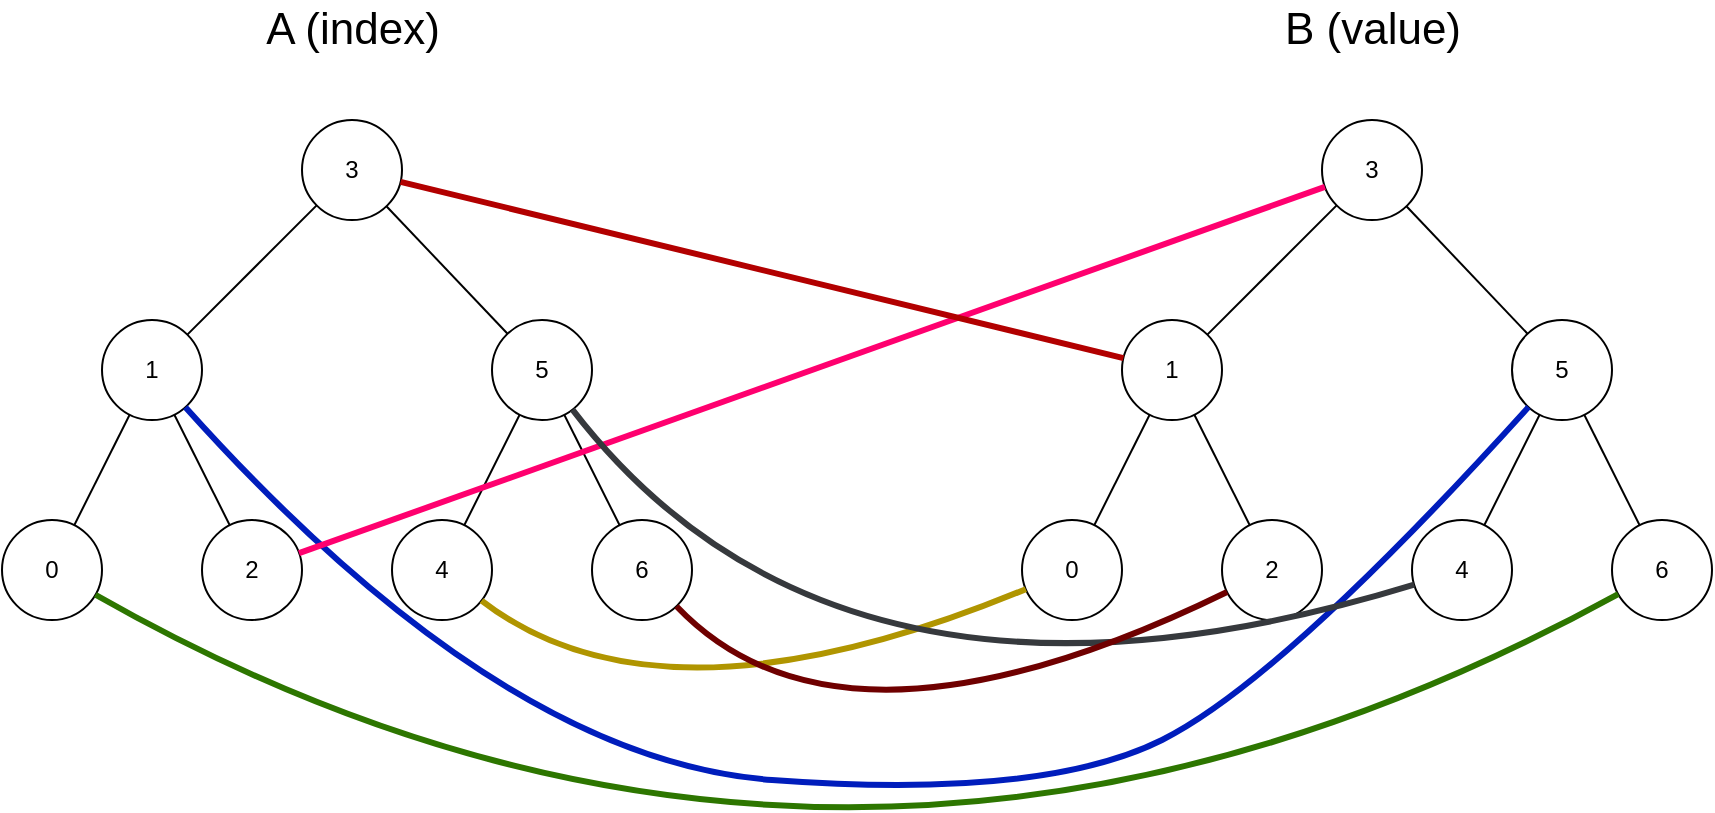 <mxfile version="21.2.8" type="device">
  <diagram name="Page-1" id="XtLxVLZjbir1pLWrPofs">
    <mxGraphModel dx="1434" dy="849" grid="1" gridSize="10" guides="1" tooltips="1" connect="1" arrows="1" fold="1" page="1" pageScale="1" pageWidth="850" pageHeight="1100" math="0" shadow="0">
      <root>
        <mxCell id="0" />
        <mxCell id="1" parent="0" />
        <mxCell id="TK4S2It5wgBxtZBaVFBN-1" value="0" style="ellipse;whiteSpace=wrap;html=1;aspect=fixed;" parent="1" vertex="1">
          <mxGeometry x="130" y="550" width="50" height="50" as="geometry" />
        </mxCell>
        <mxCell id="TK4S2It5wgBxtZBaVFBN-6" value="2" style="ellipse;whiteSpace=wrap;html=1;aspect=fixed;" parent="1" vertex="1">
          <mxGeometry x="230" y="550" width="50" height="50" as="geometry" />
        </mxCell>
        <mxCell id="TK4S2It5wgBxtZBaVFBN-7" value="1" style="ellipse;whiteSpace=wrap;html=1;aspect=fixed;" parent="1" vertex="1">
          <mxGeometry x="180" y="450" width="50" height="50" as="geometry" />
        </mxCell>
        <mxCell id="TK4S2It5wgBxtZBaVFBN-9" value="3" style="ellipse;whiteSpace=wrap;html=1;aspect=fixed;" parent="1" vertex="1">
          <mxGeometry x="280" y="350" width="50" height="50" as="geometry" />
        </mxCell>
        <mxCell id="TK4S2It5wgBxtZBaVFBN-10" value="5" style="ellipse;whiteSpace=wrap;html=1;aspect=fixed;" parent="1" vertex="1">
          <mxGeometry x="375" y="450" width="50" height="50" as="geometry" />
        </mxCell>
        <mxCell id="TK4S2It5wgBxtZBaVFBN-11" value="4" style="ellipse;whiteSpace=wrap;html=1;aspect=fixed;" parent="1" vertex="1">
          <mxGeometry x="325" y="550" width="50" height="50" as="geometry" />
        </mxCell>
        <mxCell id="TK4S2It5wgBxtZBaVFBN-15" value="" style="endArrow=none;html=1;rounded=0;" parent="1" source="TK4S2It5wgBxtZBaVFBN-7" target="TK4S2It5wgBxtZBaVFBN-9" edge="1">
          <mxGeometry width="50" height="50" relative="1" as="geometry">
            <mxPoint x="390" y="550" as="sourcePoint" />
            <mxPoint x="440" y="500" as="targetPoint" />
          </mxGeometry>
        </mxCell>
        <mxCell id="TK4S2It5wgBxtZBaVFBN-16" value="" style="endArrow=none;html=1;rounded=0;" parent="1" source="TK4S2It5wgBxtZBaVFBN-10" target="TK4S2It5wgBxtZBaVFBN-9" edge="1">
          <mxGeometry width="50" height="50" relative="1" as="geometry">
            <mxPoint x="223" y="467" as="sourcePoint" />
            <mxPoint x="287" y="403" as="targetPoint" />
          </mxGeometry>
        </mxCell>
        <mxCell id="TK4S2It5wgBxtZBaVFBN-17" value="" style="endArrow=none;html=1;rounded=0;" parent="1" source="TK4S2It5wgBxtZBaVFBN-11" target="TK4S2It5wgBxtZBaVFBN-10" edge="1">
          <mxGeometry width="50" height="50" relative="1" as="geometry">
            <mxPoint x="387" y="467" as="sourcePoint" />
            <mxPoint x="323" y="403" as="targetPoint" />
          </mxGeometry>
        </mxCell>
        <mxCell id="TK4S2It5wgBxtZBaVFBN-18" value="" style="endArrow=none;html=1;rounded=0;" parent="1" source="TK4S2It5wgBxtZBaVFBN-6" target="TK4S2It5wgBxtZBaVFBN-7" edge="1">
          <mxGeometry width="50" height="50" relative="1" as="geometry">
            <mxPoint x="358" y="564" as="sourcePoint" />
            <mxPoint x="392" y="506" as="targetPoint" />
          </mxGeometry>
        </mxCell>
        <mxCell id="TK4S2It5wgBxtZBaVFBN-19" value="" style="endArrow=none;html=1;rounded=0;" parent="1" source="TK4S2It5wgBxtZBaVFBN-1" target="TK4S2It5wgBxtZBaVFBN-7" edge="1">
          <mxGeometry width="50" height="50" relative="1" as="geometry">
            <mxPoint x="244" y="563" as="sourcePoint" />
            <mxPoint x="216" y="507" as="targetPoint" />
          </mxGeometry>
        </mxCell>
        <mxCell id="TK4S2It5wgBxtZBaVFBN-20" value="6" style="ellipse;whiteSpace=wrap;html=1;aspect=fixed;" parent="1" vertex="1">
          <mxGeometry x="425" y="550" width="50" height="50" as="geometry" />
        </mxCell>
        <mxCell id="TK4S2It5wgBxtZBaVFBN-21" value="" style="endArrow=none;html=1;rounded=0;" parent="1" source="TK4S2It5wgBxtZBaVFBN-10" target="TK4S2It5wgBxtZBaVFBN-20" edge="1">
          <mxGeometry width="50" height="50" relative="1" as="geometry">
            <mxPoint x="390" y="550" as="sourcePoint" />
            <mxPoint x="440" y="500" as="targetPoint" />
          </mxGeometry>
        </mxCell>
        <mxCell id="TK4S2It5wgBxtZBaVFBN-34" value="0" style="ellipse;whiteSpace=wrap;html=1;aspect=fixed;" parent="1" vertex="1">
          <mxGeometry x="640" y="550" width="50" height="50" as="geometry" />
        </mxCell>
        <mxCell id="TK4S2It5wgBxtZBaVFBN-35" value="2" style="ellipse;whiteSpace=wrap;html=1;aspect=fixed;" parent="1" vertex="1">
          <mxGeometry x="740" y="550" width="50" height="50" as="geometry" />
        </mxCell>
        <mxCell id="TK4S2It5wgBxtZBaVFBN-36" value="1" style="ellipse;whiteSpace=wrap;html=1;aspect=fixed;" parent="1" vertex="1">
          <mxGeometry x="690" y="450" width="50" height="50" as="geometry" />
        </mxCell>
        <mxCell id="TK4S2It5wgBxtZBaVFBN-37" value="3" style="ellipse;whiteSpace=wrap;html=1;aspect=fixed;" parent="1" vertex="1">
          <mxGeometry x="790" y="350" width="50" height="50" as="geometry" />
        </mxCell>
        <mxCell id="TK4S2It5wgBxtZBaVFBN-38" value="5" style="ellipse;whiteSpace=wrap;html=1;aspect=fixed;" parent="1" vertex="1">
          <mxGeometry x="885" y="450" width="50" height="50" as="geometry" />
        </mxCell>
        <mxCell id="TK4S2It5wgBxtZBaVFBN-39" value="4" style="ellipse;whiteSpace=wrap;html=1;aspect=fixed;" parent="1" vertex="1">
          <mxGeometry x="835" y="550" width="50" height="50" as="geometry" />
        </mxCell>
        <mxCell id="TK4S2It5wgBxtZBaVFBN-40" value="" style="endArrow=none;html=1;rounded=0;" parent="1" source="TK4S2It5wgBxtZBaVFBN-36" target="TK4S2It5wgBxtZBaVFBN-37" edge="1">
          <mxGeometry width="50" height="50" relative="1" as="geometry">
            <mxPoint x="900" y="550" as="sourcePoint" />
            <mxPoint x="950" y="500" as="targetPoint" />
          </mxGeometry>
        </mxCell>
        <mxCell id="TK4S2It5wgBxtZBaVFBN-41" value="" style="endArrow=none;html=1;rounded=0;" parent="1" source="TK4S2It5wgBxtZBaVFBN-38" target="TK4S2It5wgBxtZBaVFBN-37" edge="1">
          <mxGeometry width="50" height="50" relative="1" as="geometry">
            <mxPoint x="733" y="467" as="sourcePoint" />
            <mxPoint x="797" y="403" as="targetPoint" />
          </mxGeometry>
        </mxCell>
        <mxCell id="TK4S2It5wgBxtZBaVFBN-42" value="" style="endArrow=none;html=1;rounded=0;" parent="1" source="TK4S2It5wgBxtZBaVFBN-39" target="TK4S2It5wgBxtZBaVFBN-38" edge="1">
          <mxGeometry width="50" height="50" relative="1" as="geometry">
            <mxPoint x="897" y="467" as="sourcePoint" />
            <mxPoint x="833" y="403" as="targetPoint" />
          </mxGeometry>
        </mxCell>
        <mxCell id="TK4S2It5wgBxtZBaVFBN-43" value="" style="endArrow=none;html=1;rounded=0;" parent="1" source="TK4S2It5wgBxtZBaVFBN-35" target="TK4S2It5wgBxtZBaVFBN-36" edge="1">
          <mxGeometry width="50" height="50" relative="1" as="geometry">
            <mxPoint x="868" y="564" as="sourcePoint" />
            <mxPoint x="902" y="506" as="targetPoint" />
          </mxGeometry>
        </mxCell>
        <mxCell id="TK4S2It5wgBxtZBaVFBN-44" value="" style="endArrow=none;html=1;rounded=0;" parent="1" source="TK4S2It5wgBxtZBaVFBN-34" target="TK4S2It5wgBxtZBaVFBN-36" edge="1">
          <mxGeometry width="50" height="50" relative="1" as="geometry">
            <mxPoint x="754" y="563" as="sourcePoint" />
            <mxPoint x="726" y="507" as="targetPoint" />
          </mxGeometry>
        </mxCell>
        <mxCell id="TK4S2It5wgBxtZBaVFBN-45" value="6" style="ellipse;whiteSpace=wrap;html=1;aspect=fixed;" parent="1" vertex="1">
          <mxGeometry x="935" y="550" width="50" height="50" as="geometry" />
        </mxCell>
        <mxCell id="TK4S2It5wgBxtZBaVFBN-46" value="" style="endArrow=none;html=1;rounded=0;" parent="1" source="TK4S2It5wgBxtZBaVFBN-38" target="TK4S2It5wgBxtZBaVFBN-45" edge="1">
          <mxGeometry width="50" height="50" relative="1" as="geometry">
            <mxPoint x="900" y="550" as="sourcePoint" />
            <mxPoint x="950" y="500" as="targetPoint" />
          </mxGeometry>
        </mxCell>
        <mxCell id="TK4S2It5wgBxtZBaVFBN-48" value="" style="endArrow=none;html=1;strokeWidth=3;rounded=0;curved=1;fillColor=#0050ef;strokeColor=#001DBC;" parent="1" source="TK4S2It5wgBxtZBaVFBN-7" target="TK4S2It5wgBxtZBaVFBN-38" edge="1">
          <mxGeometry width="50" height="50" relative="1" as="geometry">
            <mxPoint x="430" y="550" as="sourcePoint" />
            <mxPoint x="480" y="500" as="targetPoint" />
            <Array as="points">
              <mxPoint x="380" y="670" />
              <mxPoint x="650" y="690" />
              <mxPoint x="770" y="630" />
            </Array>
          </mxGeometry>
        </mxCell>
        <mxCell id="TK4S2It5wgBxtZBaVFBN-49" value="" style="endArrow=none;html=1;strokeWidth=3;rounded=0;curved=1;fillColor=#fad9d5;strokeColor=#ff006f;" parent="1" source="TK4S2It5wgBxtZBaVFBN-6" target="TK4S2It5wgBxtZBaVFBN-37" edge="1">
          <mxGeometry width="50" height="50" relative="1" as="geometry">
            <mxPoint x="430" y="550" as="sourcePoint" />
            <mxPoint x="480" y="500" as="targetPoint" />
          </mxGeometry>
        </mxCell>
        <mxCell id="TK4S2It5wgBxtZBaVFBN-50" value="" style="endArrow=none;html=1;strokeWidth=3;rounded=0;curved=1;fillColor=#e51400;strokeColor=#B20000;" parent="1" source="TK4S2It5wgBxtZBaVFBN-9" target="TK4S2It5wgBxtZBaVFBN-36" edge="1">
          <mxGeometry width="50" height="50" relative="1" as="geometry">
            <mxPoint x="430" y="550" as="sourcePoint" />
            <mxPoint x="480" y="500" as="targetPoint" />
          </mxGeometry>
        </mxCell>
        <mxCell id="TK4S2It5wgBxtZBaVFBN-51" value="" style="endArrow=none;html=1;strokeWidth=3;rounded=0;curved=1;fillColor=#e3c800;strokeColor=#B09500;" parent="1" source="TK4S2It5wgBxtZBaVFBN-11" target="TK4S2It5wgBxtZBaVFBN-34" edge="1">
          <mxGeometry width="50" height="50" relative="1" as="geometry">
            <mxPoint x="430" y="550" as="sourcePoint" />
            <mxPoint x="480" y="520" as="targetPoint" />
            <Array as="points">
              <mxPoint x="460" y="660" />
            </Array>
          </mxGeometry>
        </mxCell>
        <mxCell id="TK4S2It5wgBxtZBaVFBN-53" value="" style="endArrow=none;html=1;strokeWidth=3;rounded=0;curved=1;fillColor=#ffff88;strokeColor=#36393d;" parent="1" source="TK4S2It5wgBxtZBaVFBN-10" target="TK4S2It5wgBxtZBaVFBN-39" edge="1">
          <mxGeometry width="50" height="50" relative="1" as="geometry">
            <mxPoint x="430" y="550" as="sourcePoint" />
            <mxPoint x="480" y="500" as="targetPoint" />
            <Array as="points">
              <mxPoint x="550" y="670" />
            </Array>
          </mxGeometry>
        </mxCell>
        <mxCell id="TK4S2It5wgBxtZBaVFBN-54" value="" style="endArrow=none;html=1;strokeWidth=3;fillColor=#a20025;strokeColor=#6F0000;curved=1;" parent="1" source="TK4S2It5wgBxtZBaVFBN-20" target="TK4S2It5wgBxtZBaVFBN-35" edge="1">
          <mxGeometry width="50" height="50" relative="1" as="geometry">
            <mxPoint x="430" y="550" as="sourcePoint" />
            <mxPoint x="480" y="500" as="targetPoint" />
            <Array as="points">
              <mxPoint x="550" y="680" />
            </Array>
          </mxGeometry>
        </mxCell>
        <mxCell id="qd__LloNMrdxU8SXsz2h-1" value="" style="endArrow=none;html=1;strokeWidth=3;curved=1;fillColor=#60a917;strokeColor=#2D7600;" parent="1" source="TK4S2It5wgBxtZBaVFBN-1" target="TK4S2It5wgBxtZBaVFBN-45" edge="1">
          <mxGeometry width="50" height="50" relative="1" as="geometry">
            <mxPoint x="490" y="560" as="sourcePoint" />
            <mxPoint x="540" y="510" as="targetPoint" />
            <Array as="points">
              <mxPoint x="550" y="800" />
            </Array>
          </mxGeometry>
        </mxCell>
        <mxCell id="tq5L1RWi1muJnN_RKnBd-1" value="&lt;font style=&quot;font-size: 22px;&quot;&gt;A (index)&lt;/font&gt;" style="text;html=1;strokeColor=none;fillColor=none;align=center;verticalAlign=middle;whiteSpace=wrap;rounded=0;" parent="1" vertex="1">
          <mxGeometry x="252.5" y="290" width="105" height="30" as="geometry" />
        </mxCell>
        <mxCell id="tq5L1RWi1muJnN_RKnBd-2" value="&lt;font style=&quot;font-size: 22px;&quot;&gt;B (value)&lt;/font&gt;" style="text;html=1;strokeColor=none;fillColor=none;align=center;verticalAlign=middle;whiteSpace=wrap;rounded=0;" parent="1" vertex="1">
          <mxGeometry x="767.5" y="290" width="95" height="30" as="geometry" />
        </mxCell>
      </root>
    </mxGraphModel>
  </diagram>
</mxfile>
